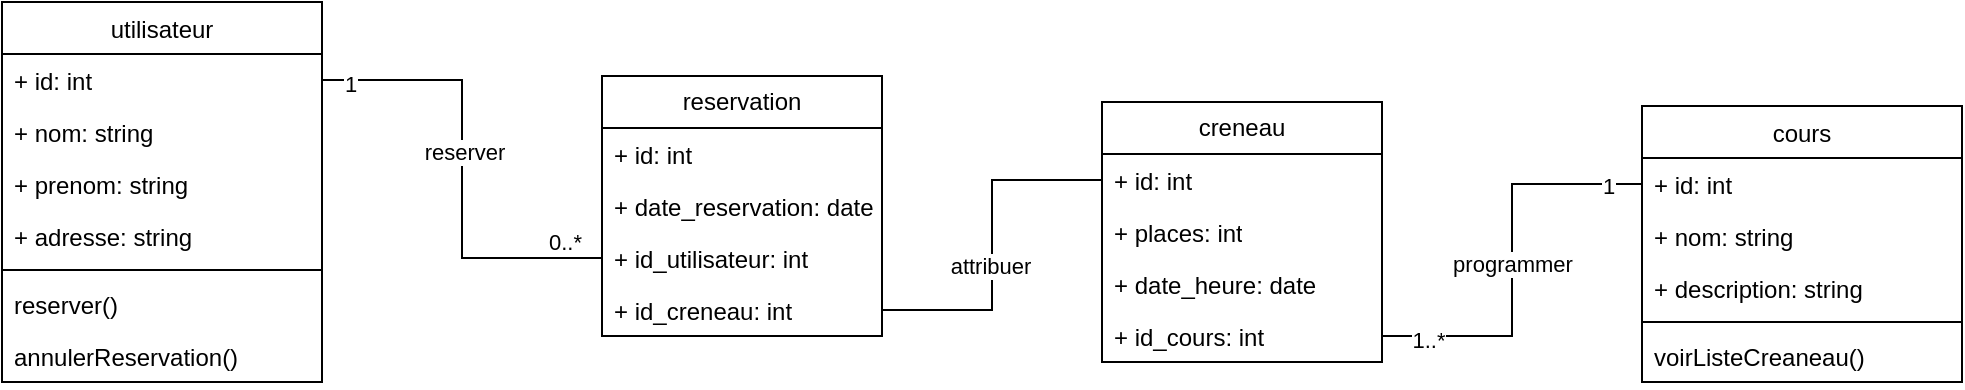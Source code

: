 <mxfile version="26.0.15">
  <diagram id="C5RBs43oDa-KdzZeNtuy" name="Page-1">
    <mxGraphModel dx="857" dy="737" grid="1" gridSize="10" guides="1" tooltips="1" connect="1" arrows="1" fold="1" page="1" pageScale="1" pageWidth="827" pageHeight="1169" math="0" shadow="0">
      <root>
        <mxCell id="WIyWlLk6GJQsqaUBKTNV-0" />
        <mxCell id="WIyWlLk6GJQsqaUBKTNV-1" parent="WIyWlLk6GJQsqaUBKTNV-0" />
        <mxCell id="GI3-EUloO0g3SWlSab3--118" value="reservation" style="swimlane;fontStyle=0;childLayout=stackLayout;horizontal=1;startSize=26;fillColor=none;horizontalStack=0;resizeParent=1;resizeParentMax=0;resizeLast=0;collapsible=1;marginBottom=0;whiteSpace=wrap;html=1;" vertex="1" parent="WIyWlLk6GJQsqaUBKTNV-1">
          <mxGeometry x="330" y="227" width="140" height="130" as="geometry" />
        </mxCell>
        <mxCell id="GI3-EUloO0g3SWlSab3--119" value="+ id: int" style="text;strokeColor=none;fillColor=none;align=left;verticalAlign=top;spacingLeft=4;spacingRight=4;overflow=hidden;rotatable=0;points=[[0,0.5],[1,0.5]];portConstraint=eastwest;whiteSpace=wrap;html=1;" vertex="1" parent="GI3-EUloO0g3SWlSab3--118">
          <mxGeometry y="26" width="140" height="26" as="geometry" />
        </mxCell>
        <mxCell id="GI3-EUloO0g3SWlSab3--120" value="+ date_reservation: date" style="text;strokeColor=none;fillColor=none;align=left;verticalAlign=top;spacingLeft=4;spacingRight=4;overflow=hidden;rotatable=0;points=[[0,0.5],[1,0.5]];portConstraint=eastwest;whiteSpace=wrap;html=1;" vertex="1" parent="GI3-EUloO0g3SWlSab3--118">
          <mxGeometry y="52" width="140" height="26" as="geometry" />
        </mxCell>
        <mxCell id="GI3-EUloO0g3SWlSab3--121" value="+ id_utilisateur: int" style="text;strokeColor=none;fillColor=none;align=left;verticalAlign=top;spacingLeft=4;spacingRight=4;overflow=hidden;rotatable=0;points=[[0,0.5],[1,0.5]];portConstraint=eastwest;whiteSpace=wrap;html=1;" vertex="1" parent="GI3-EUloO0g3SWlSab3--118">
          <mxGeometry y="78" width="140" height="26" as="geometry" />
        </mxCell>
        <mxCell id="GI3-EUloO0g3SWlSab3--122" value="+ id_creneau: int" style="text;strokeColor=none;fillColor=none;align=left;verticalAlign=top;spacingLeft=4;spacingRight=4;overflow=hidden;rotatable=0;points=[[0,0.5],[1,0.5]];portConstraint=eastwest;whiteSpace=wrap;html=1;" vertex="1" parent="GI3-EUloO0g3SWlSab3--118">
          <mxGeometry y="104" width="140" height="26" as="geometry" />
        </mxCell>
        <mxCell id="GI3-EUloO0g3SWlSab3--123" style="edgeStyle=orthogonalEdgeStyle;rounded=0;orthogonalLoop=1;jettySize=auto;html=1;exitX=0;exitY=0.5;exitDx=0;exitDy=0;endArrow=none;startFill=0;" edge="1" parent="WIyWlLk6GJQsqaUBKTNV-1" source="GI3-EUloO0g3SWlSab3--147" target="GI3-EUloO0g3SWlSab3--135">
          <mxGeometry relative="1" as="geometry" />
        </mxCell>
        <mxCell id="GI3-EUloO0g3SWlSab3--124" value="1..*" style="edgeLabel;html=1;align=center;verticalAlign=middle;resizable=0;points=[];" vertex="1" connectable="0" parent="GI3-EUloO0g3SWlSab3--123">
          <mxGeometry x="0.851" y="1" relative="1" as="geometry">
            <mxPoint x="7" y="1" as="offset" />
          </mxGeometry>
        </mxCell>
        <mxCell id="GI3-EUloO0g3SWlSab3--125" value="1" style="edgeLabel;html=1;align=center;verticalAlign=middle;resizable=0;points=[];" vertex="1" connectable="0" parent="GI3-EUloO0g3SWlSab3--123">
          <mxGeometry x="-0.833" y="1" relative="1" as="geometry">
            <mxPoint as="offset" />
          </mxGeometry>
        </mxCell>
        <mxCell id="GI3-EUloO0g3SWlSab3--126" value="programmer" style="edgeLabel;html=1;align=center;verticalAlign=middle;resizable=0;points=[];" vertex="1" connectable="0" parent="GI3-EUloO0g3SWlSab3--123">
          <mxGeometry x="0.018" relative="1" as="geometry">
            <mxPoint as="offset" />
          </mxGeometry>
        </mxCell>
        <mxCell id="GI3-EUloO0g3SWlSab3--127" value="" style="endArrow=none;html=1;edgeStyle=orthogonalEdgeStyle;rounded=0;exitX=1;exitY=0.5;exitDx=0;exitDy=0;entryX=0;entryY=0.5;entryDx=0;entryDy=0;" edge="1" parent="WIyWlLk6GJQsqaUBKTNV-1" source="GI3-EUloO0g3SWlSab3--139" target="GI3-EUloO0g3SWlSab3--121">
          <mxGeometry relative="1" as="geometry">
            <mxPoint x="160" y="480" as="sourcePoint" />
            <mxPoint x="320" y="480" as="targetPoint" />
          </mxGeometry>
        </mxCell>
        <mxCell id="GI3-EUloO0g3SWlSab3--128" value="0..*" style="edgeLabel;resizable=0;html=1;align=right;verticalAlign=bottom;" connectable="0" vertex="1" parent="GI3-EUloO0g3SWlSab3--127">
          <mxGeometry x="1" relative="1" as="geometry">
            <mxPoint x="-10" as="offset" />
          </mxGeometry>
        </mxCell>
        <mxCell id="GI3-EUloO0g3SWlSab3--129" value="reserver" style="edgeLabel;html=1;align=center;verticalAlign=middle;resizable=0;points=[];" vertex="1" connectable="0" parent="GI3-EUloO0g3SWlSab3--127">
          <mxGeometry x="-0.073" y="1" relative="1" as="geometry">
            <mxPoint as="offset" />
          </mxGeometry>
        </mxCell>
        <mxCell id="GI3-EUloO0g3SWlSab3--130" value="1" style="edgeLabel;html=1;align=center;verticalAlign=middle;resizable=0;points=[];" vertex="1" connectable="0" parent="GI3-EUloO0g3SWlSab3--127">
          <mxGeometry x="-0.884" y="-2" relative="1" as="geometry">
            <mxPoint as="offset" />
          </mxGeometry>
        </mxCell>
        <mxCell id="GI3-EUloO0g3SWlSab3--131" value="creneau" style="swimlane;fontStyle=0;childLayout=stackLayout;horizontal=1;startSize=26;fillColor=none;horizontalStack=0;resizeParent=1;resizeParentMax=0;resizeLast=0;collapsible=1;marginBottom=0;whiteSpace=wrap;html=1;" vertex="1" parent="WIyWlLk6GJQsqaUBKTNV-1">
          <mxGeometry x="580" y="240" width="140" height="130" as="geometry" />
        </mxCell>
        <mxCell id="GI3-EUloO0g3SWlSab3--132" value="+ id: int" style="text;strokeColor=none;fillColor=none;align=left;verticalAlign=top;spacingLeft=4;spacingRight=4;overflow=hidden;rotatable=0;points=[[0,0.5],[1,0.5]];portConstraint=eastwest;whiteSpace=wrap;html=1;" vertex="1" parent="GI3-EUloO0g3SWlSab3--131">
          <mxGeometry y="26" width="140" height="26" as="geometry" />
        </mxCell>
        <mxCell id="GI3-EUloO0g3SWlSab3--133" value="+ places: int" style="text;strokeColor=none;fillColor=none;align=left;verticalAlign=top;spacingLeft=4;spacingRight=4;overflow=hidden;rotatable=0;points=[[0,0.5],[1,0.5]];portConstraint=eastwest;whiteSpace=wrap;html=1;" vertex="1" parent="GI3-EUloO0g3SWlSab3--131">
          <mxGeometry y="52" width="140" height="26" as="geometry" />
        </mxCell>
        <mxCell id="GI3-EUloO0g3SWlSab3--134" value="+ date_heure: date" style="text;strokeColor=none;fillColor=none;align=left;verticalAlign=top;spacingLeft=4;spacingRight=4;overflow=hidden;rotatable=0;points=[[0,0.5],[1,0.5]];portConstraint=eastwest;whiteSpace=wrap;html=1;" vertex="1" parent="GI3-EUloO0g3SWlSab3--131">
          <mxGeometry y="78" width="140" height="26" as="geometry" />
        </mxCell>
        <mxCell id="GI3-EUloO0g3SWlSab3--135" value="+ id_cours: int" style="text;strokeColor=none;fillColor=none;align=left;verticalAlign=top;spacingLeft=4;spacingRight=4;overflow=hidden;rotatable=0;points=[[0,0.5],[1,0.5]];portConstraint=eastwest;whiteSpace=wrap;html=1;" vertex="1" parent="GI3-EUloO0g3SWlSab3--131">
          <mxGeometry y="104" width="140" height="26" as="geometry" />
        </mxCell>
        <mxCell id="GI3-EUloO0g3SWlSab3--136" style="edgeStyle=orthogonalEdgeStyle;rounded=0;orthogonalLoop=1;jettySize=auto;html=1;entryX=0;entryY=0.5;entryDx=0;entryDy=0;endArrow=none;startFill=0;" edge="1" parent="WIyWlLk6GJQsqaUBKTNV-1" source="GI3-EUloO0g3SWlSab3--122" target="GI3-EUloO0g3SWlSab3--132">
          <mxGeometry relative="1" as="geometry" />
        </mxCell>
        <mxCell id="GI3-EUloO0g3SWlSab3--137" value="attribuer" style="edgeLabel;html=1;align=center;verticalAlign=middle;resizable=0;points=[];" vertex="1" connectable="0" parent="GI3-EUloO0g3SWlSab3--136">
          <mxGeometry x="-0.112" y="1" relative="1" as="geometry">
            <mxPoint as="offset" />
          </mxGeometry>
        </mxCell>
        <mxCell id="GI3-EUloO0g3SWlSab3--138" value="&lt;span style=&quot;font-weight: 400;&quot;&gt;utilisateur&lt;/span&gt;" style="swimlane;fontStyle=1;align=center;verticalAlign=top;childLayout=stackLayout;horizontal=1;startSize=26;horizontalStack=0;resizeParent=1;resizeParentMax=0;resizeLast=0;collapsible=1;marginBottom=0;whiteSpace=wrap;html=1;" vertex="1" parent="WIyWlLk6GJQsqaUBKTNV-1">
          <mxGeometry x="30" y="190" width="160" height="190" as="geometry" />
        </mxCell>
        <mxCell id="GI3-EUloO0g3SWlSab3--139" value="+ id: int" style="text;strokeColor=none;fillColor=none;align=left;verticalAlign=top;spacingLeft=4;spacingRight=4;overflow=hidden;rotatable=0;points=[[0,0.5],[1,0.5]];portConstraint=eastwest;whiteSpace=wrap;html=1;" vertex="1" parent="GI3-EUloO0g3SWlSab3--138">
          <mxGeometry y="26" width="160" height="26" as="geometry" />
        </mxCell>
        <mxCell id="GI3-EUloO0g3SWlSab3--140" value="+ nom: string" style="text;strokeColor=none;fillColor=none;align=left;verticalAlign=top;spacingLeft=4;spacingRight=4;overflow=hidden;rotatable=0;points=[[0,0.5],[1,0.5]];portConstraint=eastwest;whiteSpace=wrap;html=1;" vertex="1" parent="GI3-EUloO0g3SWlSab3--138">
          <mxGeometry y="52" width="160" height="26" as="geometry" />
        </mxCell>
        <mxCell id="GI3-EUloO0g3SWlSab3--141" value="+ prenom: string" style="text;strokeColor=none;fillColor=none;align=left;verticalAlign=top;spacingLeft=4;spacingRight=4;overflow=hidden;rotatable=0;points=[[0,0.5],[1,0.5]];portConstraint=eastwest;whiteSpace=wrap;html=1;" vertex="1" parent="GI3-EUloO0g3SWlSab3--138">
          <mxGeometry y="78" width="160" height="26" as="geometry" />
        </mxCell>
        <mxCell id="GI3-EUloO0g3SWlSab3--142" value="+ adresse: string" style="text;strokeColor=none;fillColor=none;align=left;verticalAlign=top;spacingLeft=4;spacingRight=4;overflow=hidden;rotatable=0;points=[[0,0.5],[1,0.5]];portConstraint=eastwest;whiteSpace=wrap;html=1;" vertex="1" parent="GI3-EUloO0g3SWlSab3--138">
          <mxGeometry y="104" width="160" height="26" as="geometry" />
        </mxCell>
        <mxCell id="GI3-EUloO0g3SWlSab3--143" value="" style="line;strokeWidth=1;fillColor=none;align=left;verticalAlign=middle;spacingTop=-1;spacingLeft=3;spacingRight=3;rotatable=0;labelPosition=right;points=[];portConstraint=eastwest;strokeColor=inherit;" vertex="1" parent="GI3-EUloO0g3SWlSab3--138">
          <mxGeometry y="130" width="160" height="8" as="geometry" />
        </mxCell>
        <mxCell id="GI3-EUloO0g3SWlSab3--144" value="reserver()" style="text;strokeColor=none;fillColor=none;align=left;verticalAlign=top;spacingLeft=4;spacingRight=4;overflow=hidden;rotatable=0;points=[[0,0.5],[1,0.5]];portConstraint=eastwest;whiteSpace=wrap;html=1;" vertex="1" parent="GI3-EUloO0g3SWlSab3--138">
          <mxGeometry y="138" width="160" height="26" as="geometry" />
        </mxCell>
        <mxCell id="GI3-EUloO0g3SWlSab3--145" value="annulerReservation()" style="text;strokeColor=none;fillColor=none;align=left;verticalAlign=top;spacingLeft=4;spacingRight=4;overflow=hidden;rotatable=0;points=[[0,0.5],[1,0.5]];portConstraint=eastwest;whiteSpace=wrap;html=1;" vertex="1" parent="GI3-EUloO0g3SWlSab3--138">
          <mxGeometry y="164" width="160" height="26" as="geometry" />
        </mxCell>
        <mxCell id="GI3-EUloO0g3SWlSab3--146" value="&lt;span style=&quot;font-weight: 400;&quot;&gt;cours&lt;/span&gt;" style="swimlane;fontStyle=1;align=center;verticalAlign=top;childLayout=stackLayout;horizontal=1;startSize=26;horizontalStack=0;resizeParent=1;resizeParentMax=0;resizeLast=0;collapsible=1;marginBottom=0;whiteSpace=wrap;html=1;" vertex="1" parent="WIyWlLk6GJQsqaUBKTNV-1">
          <mxGeometry x="850" y="242" width="160" height="138" as="geometry" />
        </mxCell>
        <mxCell id="GI3-EUloO0g3SWlSab3--147" value="+ id: int" style="text;strokeColor=none;fillColor=none;align=left;verticalAlign=top;spacingLeft=4;spacingRight=4;overflow=hidden;rotatable=0;points=[[0,0.5],[1,0.5]];portConstraint=eastwest;whiteSpace=wrap;html=1;" vertex="1" parent="GI3-EUloO0g3SWlSab3--146">
          <mxGeometry y="26" width="160" height="26" as="geometry" />
        </mxCell>
        <mxCell id="GI3-EUloO0g3SWlSab3--148" value="+ nom: string" style="text;strokeColor=none;fillColor=none;align=left;verticalAlign=top;spacingLeft=4;spacingRight=4;overflow=hidden;rotatable=0;points=[[0,0.5],[1,0.5]];portConstraint=eastwest;whiteSpace=wrap;html=1;" vertex="1" parent="GI3-EUloO0g3SWlSab3--146">
          <mxGeometry y="52" width="160" height="26" as="geometry" />
        </mxCell>
        <mxCell id="GI3-EUloO0g3SWlSab3--149" value="+ description: string" style="text;strokeColor=none;fillColor=none;align=left;verticalAlign=top;spacingLeft=4;spacingRight=4;overflow=hidden;rotatable=0;points=[[0,0.5],[1,0.5]];portConstraint=eastwest;whiteSpace=wrap;html=1;" vertex="1" parent="GI3-EUloO0g3SWlSab3--146">
          <mxGeometry y="78" width="160" height="26" as="geometry" />
        </mxCell>
        <mxCell id="GI3-EUloO0g3SWlSab3--150" value="" style="line;strokeWidth=1;fillColor=none;align=left;verticalAlign=middle;spacingTop=-1;spacingLeft=3;spacingRight=3;rotatable=0;labelPosition=right;points=[];portConstraint=eastwest;strokeColor=inherit;" vertex="1" parent="GI3-EUloO0g3SWlSab3--146">
          <mxGeometry y="104" width="160" height="8" as="geometry" />
        </mxCell>
        <mxCell id="GI3-EUloO0g3SWlSab3--151" value="voirListeCreaneau()" style="text;strokeColor=none;fillColor=none;align=left;verticalAlign=top;spacingLeft=4;spacingRight=4;overflow=hidden;rotatable=0;points=[[0,0.5],[1,0.5]];portConstraint=eastwest;whiteSpace=wrap;html=1;" vertex="1" parent="GI3-EUloO0g3SWlSab3--146">
          <mxGeometry y="112" width="160" height="26" as="geometry" />
        </mxCell>
      </root>
    </mxGraphModel>
  </diagram>
</mxfile>
